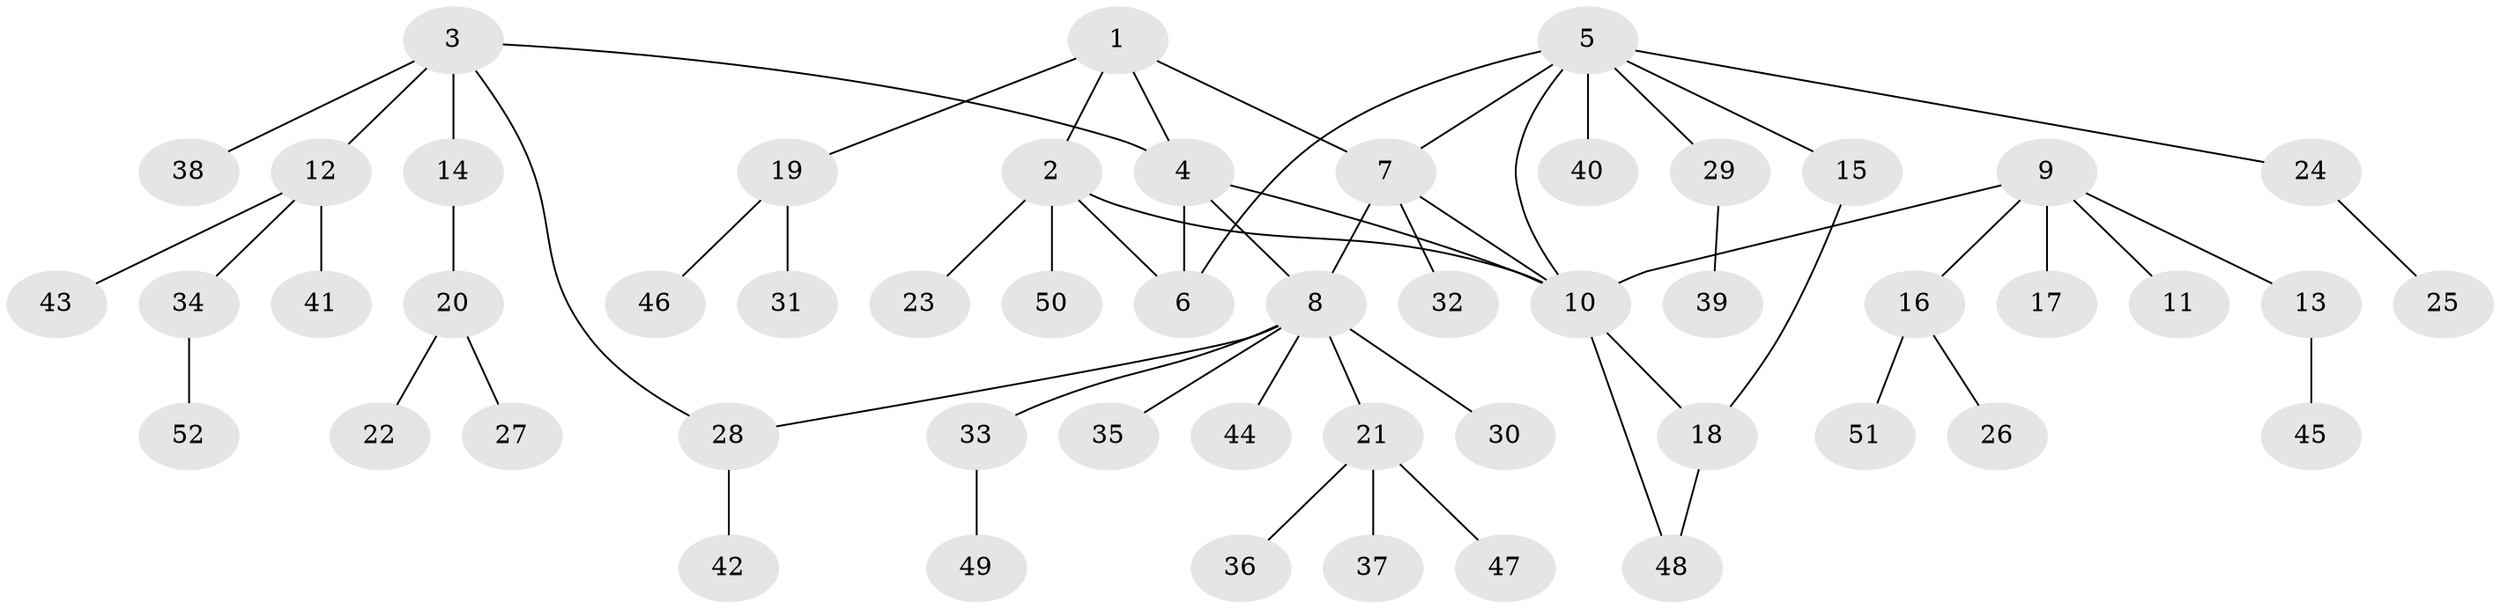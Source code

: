 // coarse degree distribution, {5: 0.03225806451612903, 7: 0.06451612903225806, 2: 0.25806451612903225, 1: 0.5806451612903226, 8: 0.03225806451612903, 3: 0.03225806451612903}
// Generated by graph-tools (version 1.1) at 2025/59/03/04/25 21:59:09]
// undirected, 52 vertices, 60 edges
graph export_dot {
graph [start="1"]
  node [color=gray90,style=filled];
  1;
  2;
  3;
  4;
  5;
  6;
  7;
  8;
  9;
  10;
  11;
  12;
  13;
  14;
  15;
  16;
  17;
  18;
  19;
  20;
  21;
  22;
  23;
  24;
  25;
  26;
  27;
  28;
  29;
  30;
  31;
  32;
  33;
  34;
  35;
  36;
  37;
  38;
  39;
  40;
  41;
  42;
  43;
  44;
  45;
  46;
  47;
  48;
  49;
  50;
  51;
  52;
  1 -- 2;
  1 -- 4;
  1 -- 7;
  1 -- 19;
  2 -- 6;
  2 -- 10;
  2 -- 23;
  2 -- 50;
  3 -- 4;
  3 -- 12;
  3 -- 14;
  3 -- 28;
  3 -- 38;
  4 -- 6;
  4 -- 8;
  4 -- 10;
  5 -- 6;
  5 -- 7;
  5 -- 10;
  5 -- 15;
  5 -- 24;
  5 -- 29;
  5 -- 40;
  7 -- 8;
  7 -- 10;
  7 -- 32;
  8 -- 21;
  8 -- 28;
  8 -- 30;
  8 -- 33;
  8 -- 35;
  8 -- 44;
  9 -- 10;
  9 -- 11;
  9 -- 13;
  9 -- 16;
  9 -- 17;
  10 -- 18;
  10 -- 48;
  12 -- 34;
  12 -- 41;
  12 -- 43;
  13 -- 45;
  14 -- 20;
  15 -- 18;
  16 -- 26;
  16 -- 51;
  18 -- 48;
  19 -- 31;
  19 -- 46;
  20 -- 22;
  20 -- 27;
  21 -- 36;
  21 -- 37;
  21 -- 47;
  24 -- 25;
  28 -- 42;
  29 -- 39;
  33 -- 49;
  34 -- 52;
}
